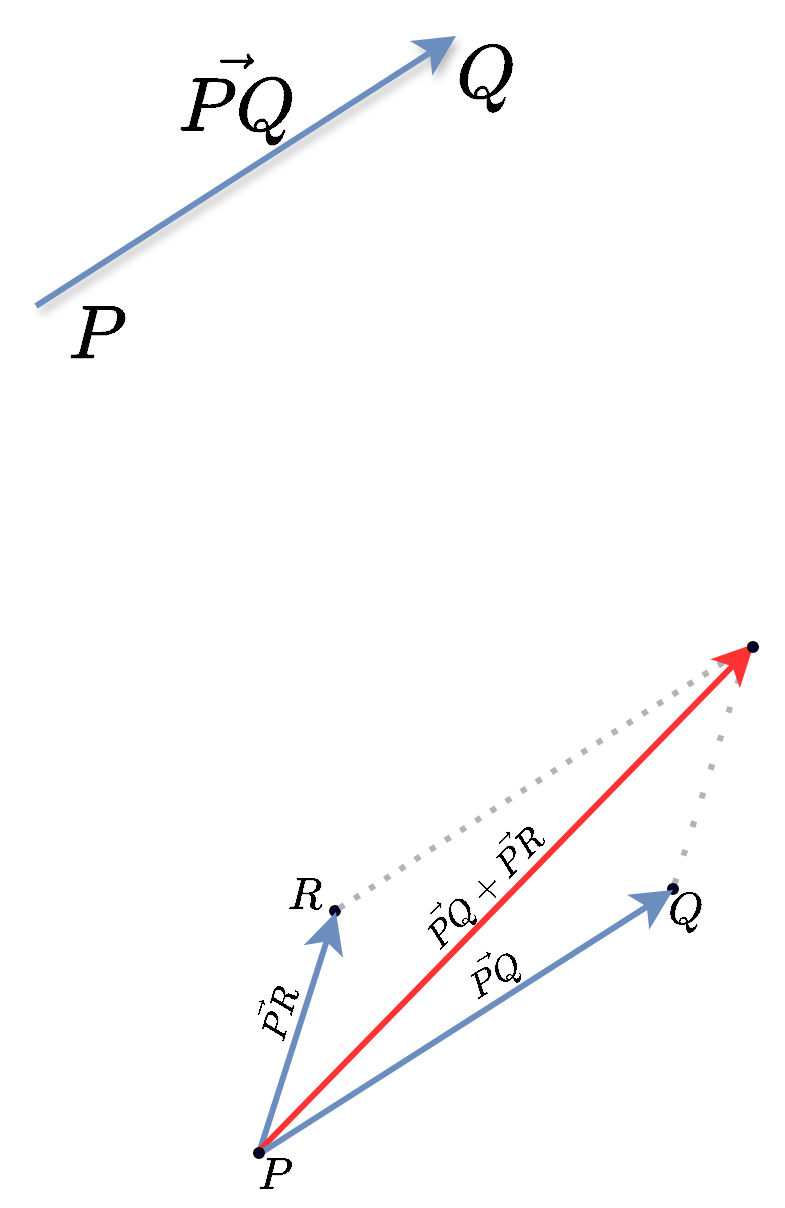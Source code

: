 <mxfile version="20.7.4" type="device"><diagram id="8EavyDK-nSgNIi7KOvIC" name="Página-1"><mxGraphModel dx="683" dy="422" grid="1" gridSize="1" guides="1" tooltips="1" connect="1" arrows="1" fold="1" page="1" pageScale="1" pageWidth="4681" pageHeight="3300" math="1" shadow="0"><root><mxCell id="0"/><mxCell id="1" parent="0"/><mxCell id="iU76KhbwHvruE9WV6AzS-15" value="" style="ellipse;whiteSpace=wrap;html=1;aspect=fixed;fontSize=16;fillColor=#000033;" vertex="1" parent="1"><mxGeometry x="567" y="710" width="5" height="5" as="geometry"/></mxCell><mxCell id="pyv6_lZ1-DydoKUBr6Xs-1" value="" style="endArrow=classic;html=1;rounded=0;fillColor=#dae8fc;strokeColor=#6c8ebf;fontSize=40;jumpSize=15;endSize=11;startSize=10;strokeWidth=3;shadow=1;gradientColor=#7ea6e0;" parent="1" edge="1"><mxGeometry width="50" height="50" relative="1" as="geometry"><mxPoint x="420" y="410" as="sourcePoint"/><mxPoint x="630" y="275" as="targetPoint"/></mxGeometry></mxCell><mxCell id="pyv6_lZ1-DydoKUBr6Xs-2" value="$$Q$$" style="text;html=1;strokeColor=none;fillColor=none;align=center;verticalAlign=middle;whiteSpace=wrap;rounded=0;fontSize=32;" parent="1" vertex="1"><mxGeometry x="610" y="280" width="70" height="30" as="geometry"/></mxCell><mxCell id="pyv6_lZ1-DydoKUBr6Xs-3" value="$$P$$" style="text;html=1;strokeColor=none;fillColor=none;align=center;verticalAlign=middle;whiteSpace=wrap;rounded=0;fontSize=32;" parent="1" vertex="1"><mxGeometry x="420" y="410" width="60" height="30" as="geometry"/></mxCell><mxCell id="pyv6_lZ1-DydoKUBr6Xs-4" value="$$\vec{PQ}$$" style="text;html=1;strokeColor=none;fillColor=none;align=center;verticalAlign=middle;whiteSpace=wrap;rounded=0;fontSize=32;" parent="1" vertex="1"><mxGeometry x="490" y="290" width="60" height="30" as="geometry"/></mxCell><mxCell id="iU76KhbwHvruE9WV6AzS-2" value="$$Q$$" style="text;html=1;strokeColor=none;fillColor=none;align=center;verticalAlign=middle;whiteSpace=wrap;rounded=0;fontSize=19;" vertex="1" parent="1"><mxGeometry x="733" y="698" width="24" height="30" as="geometry"/></mxCell><mxCell id="iU76KhbwHvruE9WV6AzS-3" value="$$P$$" style="text;html=1;strokeColor=none;fillColor=none;align=center;verticalAlign=middle;whiteSpace=wrap;rounded=0;fontSize=19;" vertex="1" parent="1"><mxGeometry x="510" y="830" width="60" height="30" as="geometry"/></mxCell><mxCell id="iU76KhbwHvruE9WV6AzS-4" value="$$\vec{PQ}$$" style="text;html=1;strokeColor=none;fillColor=none;align=center;verticalAlign=middle;whiteSpace=wrap;rounded=0;fontSize=15;rotation=328;" vertex="1" parent="1"><mxGeometry x="618" y="727" width="60" height="30" as="geometry"/></mxCell><mxCell id="iU76KhbwHvruE9WV6AzS-5" value="" style="endArrow=classic;html=1;rounded=0;fillColor=#dae8fc;strokeColor=#6c8ebf;fontSize=40;jumpSize=15;endSize=11;startSize=10;strokeWidth=3;shadow=0;gradientColor=#7ea6e0;startArrow=none;entryX=0.714;entryY=0.767;entryDx=0;entryDy=0;entryPerimeter=0;" edge="1" parent="1" source="iU76KhbwHvruE9WV6AzS-11" target="iU76KhbwHvruE9WV6AzS-6"><mxGeometry x="0.226" y="24" width="50" height="50" relative="1" as="geometry"><mxPoint x="530" y="835" as="sourcePoint"/><mxPoint x="570" y="710" as="targetPoint"/><mxPoint as="offset"/></mxGeometry></mxCell><mxCell id="iU76KhbwHvruE9WV6AzS-6" value="$$R$$" style="text;html=1;strokeColor=none;fillColor=none;align=center;verticalAlign=middle;whiteSpace=wrap;rounded=0;fontSize=19;" vertex="1" parent="1"><mxGeometry x="520" y="690" width="70" height="30" as="geometry"/></mxCell><mxCell id="iU76KhbwHvruE9WV6AzS-7" value="" style="endArrow=none;html=1;rounded=0;fillColor=#dae8fc;strokeColor=#B3B3B3;fontSize=40;jumpSize=15;endSize=11;startSize=10;strokeWidth=3;shadow=0;gradientColor=#7ea6e0;dashed=1;dashPattern=1 2;startArrow=none;endFill=0;" edge="1" parent="1" source="iU76KhbwHvruE9WV6AzS-15"><mxGeometry width="50" height="50" relative="1" as="geometry"><mxPoint x="568" y="714" as="sourcePoint"/><mxPoint x="778" y="579" as="targetPoint"/></mxGeometry></mxCell><mxCell id="iU76KhbwHvruE9WV6AzS-8" value="" style="endArrow=none;html=1;rounded=0;fillColor=#dae8fc;strokeColor=#B3B3B3;fontSize=40;jumpSize=15;endSize=11;startSize=10;strokeWidth=3;shadow=0;gradientColor=#7ea6e0;dashed=1;dashPattern=1 4;startArrow=none;endFill=0;" edge="1" parent="1" source="iU76KhbwHvruE9WV6AzS-13"><mxGeometry x="0.226" y="24" width="50" height="50" relative="1" as="geometry"><mxPoint x="737" y="704" as="sourcePoint"/><mxPoint x="777" y="579" as="targetPoint"/><mxPoint as="offset"/></mxGeometry></mxCell><mxCell id="iU76KhbwHvruE9WV6AzS-9" value="" style="endArrow=classic;html=1;rounded=0;fillColor=#f8cecc;strokeColor=#FF3333;fontSize=40;jumpSize=15;endSize=11;startSize=10;strokeWidth=3;shadow=0;gradientColor=#ea6b66;" edge="1" parent="1"><mxGeometry width="50" height="50" relative="1" as="geometry"><mxPoint x="531" y="833" as="sourcePoint"/><mxPoint x="779" y="579" as="targetPoint"/></mxGeometry></mxCell><mxCell id="iU76KhbwHvruE9WV6AzS-10" value="$$\vec{PR}$$" style="text;html=1;strokeColor=none;fillColor=none;align=center;verticalAlign=middle;whiteSpace=wrap;rounded=0;fontSize=15;rotation=287;" vertex="1" parent="1"><mxGeometry x="511" y="751" width="57" height="24" as="geometry"/></mxCell><mxCell id="iU76KhbwHvruE9WV6AzS-12" value="" style="endArrow=none;html=1;rounded=0;fillColor=#dae8fc;strokeColor=#6c8ebf;fontSize=40;jumpSize=15;endSize=11;startSize=10;strokeWidth=3;shadow=0;gradientColor=#7ea6e0;" edge="1" parent="1" target="iU76KhbwHvruE9WV6AzS-11"><mxGeometry x="0.226" y="24" width="50" height="50" relative="1" as="geometry"><mxPoint x="530" y="835" as="sourcePoint"/><mxPoint x="570" y="710" as="targetPoint"/><mxPoint as="offset"/></mxGeometry></mxCell><mxCell id="iU76KhbwHvruE9WV6AzS-13" value="" style="ellipse;whiteSpace=wrap;html=1;aspect=fixed;fontSize=16;fillColor=#000033;" vertex="1" parent="1"><mxGeometry x="736" y="699" width="5" height="5" as="geometry"/></mxCell><mxCell id="iU76KhbwHvruE9WV6AzS-14" value="" style="endArrow=none;html=1;rounded=0;fillColor=#dae8fc;strokeColor=#B3B3B3;fontSize=40;jumpSize=15;endSize=11;startSize=10;strokeWidth=3;shadow=0;gradientColor=#7ea6e0;dashed=1;dashPattern=1 4;" edge="1" parent="1" target="iU76KhbwHvruE9WV6AzS-13"><mxGeometry x="0.226" y="24" width="50" height="50" relative="1" as="geometry"><mxPoint x="737" y="704" as="sourcePoint"/><mxPoint x="777" y="579" as="targetPoint"/><mxPoint as="offset"/></mxGeometry></mxCell><mxCell id="iU76KhbwHvruE9WV6AzS-1" value="" style="endArrow=classic;html=1;rounded=0;fillColor=#dae8fc;strokeColor=#6c8ebf;fontSize=40;jumpSize=15;endSize=11;startSize=10;strokeWidth=3;shadow=0;gradientColor=#7ea6e0;entryX=0.5;entryY=0.6;entryDx=0;entryDy=0;entryPerimeter=0;" edge="1" parent="1" target="iU76KhbwHvruE9WV6AzS-13"><mxGeometry width="50" height="50" relative="1" as="geometry"><mxPoint x="530" y="835" as="sourcePoint"/><mxPoint x="738" y="703" as="targetPoint"/></mxGeometry></mxCell><mxCell id="iU76KhbwHvruE9WV6AzS-11" value="" style="ellipse;whiteSpace=wrap;html=1;aspect=fixed;fontSize=16;fillColor=#000033;" vertex="1" parent="1"><mxGeometry x="529" y="831" width="5" height="5" as="geometry"/></mxCell><mxCell id="iU76KhbwHvruE9WV6AzS-16" value="" style="endArrow=none;html=1;rounded=0;fillColor=#dae8fc;strokeColor=#B3B3B3;fontSize=40;jumpSize=15;endSize=11;startSize=10;strokeWidth=3;shadow=0;gradientColor=#7ea6e0;dashed=1;dashPattern=1 2;" edge="1" parent="1" target="iU76KhbwHvruE9WV6AzS-15"><mxGeometry width="50" height="50" relative="1" as="geometry"><mxPoint x="568" y="714" as="sourcePoint"/><mxPoint x="778" y="579" as="targetPoint"/></mxGeometry></mxCell><mxCell id="iU76KhbwHvruE9WV6AzS-17" value="" style="ellipse;whiteSpace=wrap;html=1;aspect=fixed;fontSize=16;fillColor=#000033;" vertex="1" parent="1"><mxGeometry x="776" y="578" width="5" height="5" as="geometry"/></mxCell><mxCell id="iU76KhbwHvruE9WV6AzS-18" value="$$\vec{PQ}+\vec{PR}&lt;br style=&quot;font-size: 15px;&quot;&gt;$$" style="text;html=1;strokeColor=none;fillColor=none;align=center;verticalAlign=middle;whiteSpace=wrap;rounded=0;fontSize=15;rotation=314;" vertex="1" parent="1"><mxGeometry x="612" y="684" width="60" height="30" as="geometry"/></mxCell></root></mxGraphModel></diagram></mxfile>
